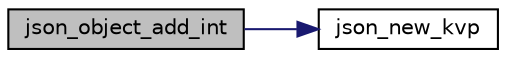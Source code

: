 digraph "json_object_add_int"
{
 // INTERACTIVE_SVG=YES
 // LATEX_PDF_SIZE
  edge [fontname="Helvetica",fontsize="10",labelfontname="Helvetica",labelfontsize="10"];
  node [fontname="Helvetica",fontsize="10",shape=record];
  rankdir="LR";
  Node1 [label="json_object_add_int",height=0.2,width=0.4,color="black", fillcolor="grey75", style="filled", fontcolor="black",tooltip="Adds an integer and associated key to the supplied object."];
  Node1 -> Node2 [color="midnightblue",fontsize="10",style="solid",fontname="Helvetica"];
  Node2 [label="json_new_kvp",height=0.2,width=0.4,color="black", fillcolor="white", style="filled",URL="$veridoc-json_8c.html#a3c2f8d3989d7cef137743f614c7aeb3b",tooltip="Creates and returns a new KVP object with the supplied key and datatype."];
}
